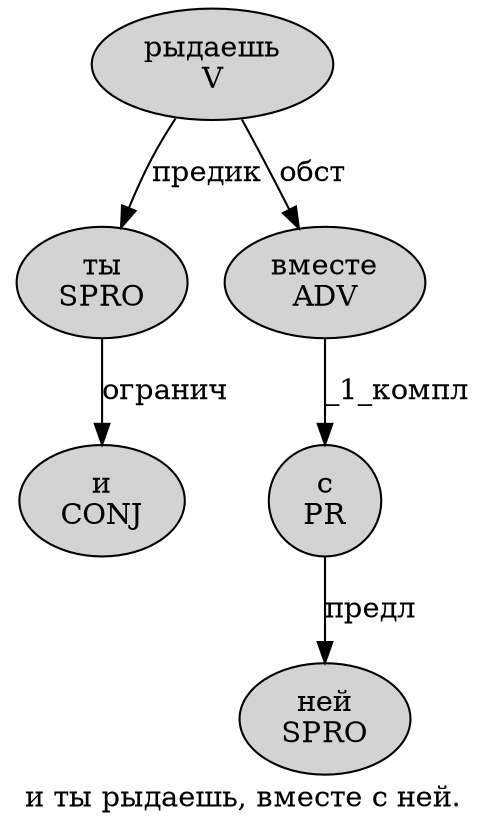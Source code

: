 digraph SENTENCE_930 {
	graph [label="и ты рыдаешь, вместе с ней."]
	node [style=filled]
		0 [label="и
CONJ" color="" fillcolor=lightgray penwidth=1 shape=ellipse]
		1 [label="ты
SPRO" color="" fillcolor=lightgray penwidth=1 shape=ellipse]
		2 [label="рыдаешь
V" color="" fillcolor=lightgray penwidth=1 shape=ellipse]
		4 [label="вместе
ADV" color="" fillcolor=lightgray penwidth=1 shape=ellipse]
		5 [label="с
PR" color="" fillcolor=lightgray penwidth=1 shape=ellipse]
		6 [label="ней
SPRO" color="" fillcolor=lightgray penwidth=1 shape=ellipse]
			1 -> 0 [label="огранич"]
			4 -> 5 [label="_1_компл"]
			5 -> 6 [label="предл"]
			2 -> 1 [label="предик"]
			2 -> 4 [label="обст"]
}